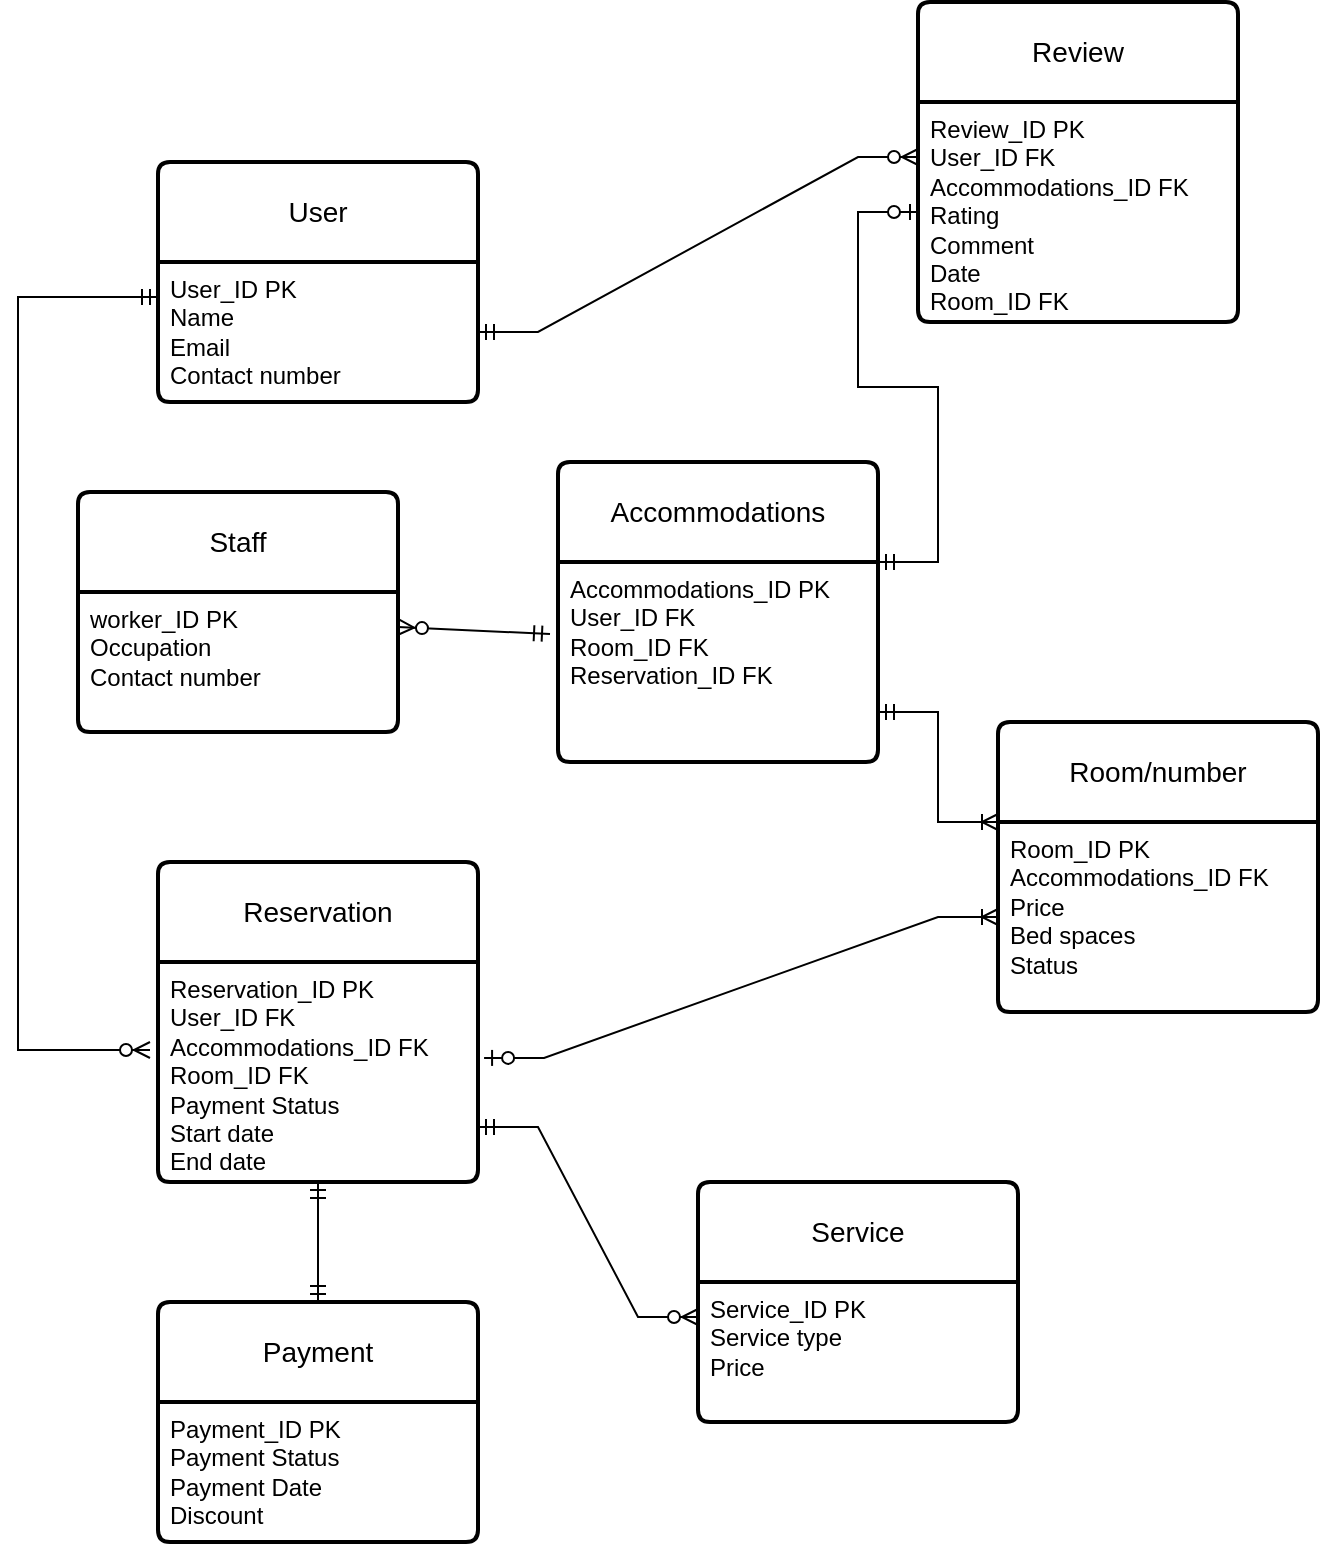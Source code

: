 <mxfile version="28.2.8">
  <diagram name="Страница — 1" id="WKN6_aHiLJ9qFVDw1uDE">
    <mxGraphModel dx="1426" dy="785" grid="1" gridSize="10" guides="1" tooltips="1" connect="1" arrows="1" fold="1" page="1" pageScale="1" pageWidth="827" pageHeight="1169" math="0" shadow="0">
      <root>
        <mxCell id="0" />
        <mxCell id="1" parent="0" />
        <mxCell id="iEVl-Ih44DvoOuaY-pbR-16" value="Room/number" style="swimlane;childLayout=stackLayout;horizontal=1;startSize=50;horizontalStack=0;rounded=1;fontSize=14;fontStyle=0;strokeWidth=2;resizeParent=0;resizeLast=1;shadow=0;dashed=0;align=center;arcSize=4;whiteSpace=wrap;html=1;" parent="1" vertex="1">
          <mxGeometry x="520" y="460" width="160" height="145" as="geometry" />
        </mxCell>
        <mxCell id="iEVl-Ih44DvoOuaY-pbR-17" value="Room_ID PK&lt;br&gt;Accommodations_ID FK&lt;br&gt;&lt;div&gt;Price&lt;/div&gt;&lt;div&gt;Bed spaces&lt;br&gt;Status&lt;/div&gt;" style="align=left;strokeColor=none;fillColor=none;spacingLeft=4;spacingRight=4;fontSize=12;verticalAlign=top;resizable=0;rotatable=0;part=1;html=1;whiteSpace=wrap;" parent="iEVl-Ih44DvoOuaY-pbR-16" vertex="1">
          <mxGeometry y="50" width="160" height="95" as="geometry" />
        </mxCell>
        <mxCell id="iEVl-Ih44DvoOuaY-pbR-20" value="Accommodations" style="swimlane;childLayout=stackLayout;horizontal=1;startSize=50;horizontalStack=0;rounded=1;fontSize=14;fontStyle=0;strokeWidth=2;resizeParent=0;resizeLast=1;shadow=0;dashed=0;align=center;arcSize=4;whiteSpace=wrap;html=1;" parent="1" vertex="1">
          <mxGeometry x="300" y="330" width="160" height="150" as="geometry" />
        </mxCell>
        <mxCell id="iEVl-Ih44DvoOuaY-pbR-21" value="Accommodations_ID PK&lt;br&gt;User_ID FK&lt;br&gt;Room_ID FK&lt;div&gt;Reservation_ID FK&lt;/div&gt;" style="align=left;strokeColor=none;fillColor=none;spacingLeft=4;spacingRight=4;fontSize=12;verticalAlign=top;resizable=0;rotatable=0;part=1;html=1;whiteSpace=wrap;" parent="iEVl-Ih44DvoOuaY-pbR-20" vertex="1">
          <mxGeometry y="50" width="160" height="100" as="geometry" />
        </mxCell>
        <mxCell id="iEVl-Ih44DvoOuaY-pbR-22" value="User" style="swimlane;childLayout=stackLayout;horizontal=1;startSize=50;horizontalStack=0;rounded=1;fontSize=14;fontStyle=0;strokeWidth=2;resizeParent=0;resizeLast=1;shadow=0;dashed=0;align=center;arcSize=4;whiteSpace=wrap;html=1;" parent="1" vertex="1">
          <mxGeometry x="100" y="180" width="160" height="120" as="geometry" />
        </mxCell>
        <mxCell id="iEVl-Ih44DvoOuaY-pbR-23" value="User_ID PK&lt;div&gt;Name&lt;br&gt;Email&lt;/div&gt;&lt;div&gt;Contact number&lt;/div&gt;" style="align=left;strokeColor=none;fillColor=none;spacingLeft=4;spacingRight=4;fontSize=12;verticalAlign=top;resizable=0;rotatable=0;part=1;html=1;whiteSpace=wrap;" parent="iEVl-Ih44DvoOuaY-pbR-22" vertex="1">
          <mxGeometry y="50" width="160" height="70" as="geometry" />
        </mxCell>
        <mxCell id="iEVl-Ih44DvoOuaY-pbR-24" value="Review" style="swimlane;childLayout=stackLayout;horizontal=1;startSize=50;horizontalStack=0;rounded=1;fontSize=14;fontStyle=0;strokeWidth=2;resizeParent=0;resizeLast=1;shadow=0;dashed=0;align=center;arcSize=4;whiteSpace=wrap;html=1;" parent="1" vertex="1">
          <mxGeometry x="480" y="100" width="160" height="160" as="geometry" />
        </mxCell>
        <mxCell id="iEVl-Ih44DvoOuaY-pbR-25" value="Review_ID PK&lt;br&gt;User_ID FK&lt;div&gt;Accommodations_ID FK&lt;br&gt;Rating&amp;nbsp;&lt;br&gt;Comment&lt;br&gt;Date&lt;/div&gt;&lt;div&gt;Room_ID FK&lt;/div&gt;" style="align=left;strokeColor=none;fillColor=none;spacingLeft=4;spacingRight=4;fontSize=12;verticalAlign=top;resizable=0;rotatable=0;part=1;html=1;whiteSpace=wrap;" parent="iEVl-Ih44DvoOuaY-pbR-24" vertex="1">
          <mxGeometry y="50" width="160" height="110" as="geometry" />
        </mxCell>
        <mxCell id="iEVl-Ih44DvoOuaY-pbR-26" value="Reservation" style="swimlane;childLayout=stackLayout;horizontal=1;startSize=50;horizontalStack=0;rounded=1;fontSize=14;fontStyle=0;strokeWidth=2;resizeParent=0;resizeLast=1;shadow=0;dashed=0;align=center;arcSize=4;whiteSpace=wrap;html=1;" parent="1" vertex="1">
          <mxGeometry x="100" y="530" width="160" height="160" as="geometry" />
        </mxCell>
        <mxCell id="iEVl-Ih44DvoOuaY-pbR-27" value="Reservation_ID PK&lt;div&gt;User_ID FK&lt;div&gt;Accommodations_ID FK&lt;/div&gt;&lt;div&gt;Room_ID FK&lt;br&gt;Payment Status&lt;/div&gt;&lt;div&gt;Start date&lt;br&gt;End date&lt;/div&gt;&lt;div&gt;&lt;br&gt;&lt;/div&gt;&lt;/div&gt;" style="align=left;strokeColor=none;fillColor=none;spacingLeft=4;spacingRight=4;fontSize=12;verticalAlign=top;resizable=0;rotatable=0;part=1;html=1;whiteSpace=wrap;" parent="iEVl-Ih44DvoOuaY-pbR-26" vertex="1">
          <mxGeometry y="50" width="160" height="110" as="geometry" />
        </mxCell>
        <mxCell id="S5Mm4gbxJ1xamlytZk4e-1" value="" style="edgeStyle=entityRelationEdgeStyle;fontSize=12;html=1;endArrow=ERoneToMany;startArrow=ERmandOne;rounded=0;exitX=1;exitY=0.75;exitDx=0;exitDy=0;entryX=0;entryY=0;entryDx=0;entryDy=0;" parent="1" source="iEVl-Ih44DvoOuaY-pbR-21" target="iEVl-Ih44DvoOuaY-pbR-17" edge="1">
          <mxGeometry width="100" height="100" relative="1" as="geometry">
            <mxPoint x="360" y="460" as="sourcePoint" />
            <mxPoint x="490" y="550" as="targetPoint" />
          </mxGeometry>
        </mxCell>
        <mxCell id="S5Mm4gbxJ1xamlytZk4e-2" value="" style="edgeStyle=entityRelationEdgeStyle;fontSize=12;html=1;endArrow=ERoneToMany;startArrow=ERzeroToOne;rounded=0;exitX=1.019;exitY=0.436;exitDx=0;exitDy=0;exitPerimeter=0;" parent="1" source="iEVl-Ih44DvoOuaY-pbR-27" target="iEVl-Ih44DvoOuaY-pbR-17" edge="1">
          <mxGeometry width="100" height="100" relative="1" as="geometry">
            <mxPoint x="360" y="460" as="sourcePoint" />
            <mxPoint x="460" y="360" as="targetPoint" />
          </mxGeometry>
        </mxCell>
        <mxCell id="S5Mm4gbxJ1xamlytZk4e-3" value="" style="edgeStyle=orthogonalEdgeStyle;fontSize=12;html=1;endArrow=ERzeroToMany;startArrow=ERmandOne;rounded=0;entryX=-0.025;entryY=0.4;entryDx=0;entryDy=0;exitX=0;exitY=0.25;exitDx=0;exitDy=0;entryPerimeter=0;" parent="1" source="iEVl-Ih44DvoOuaY-pbR-23" target="iEVl-Ih44DvoOuaY-pbR-27" edge="1">
          <mxGeometry width="100" height="100" relative="1" as="geometry">
            <mxPoint x="20" y="190" as="sourcePoint" />
            <mxPoint x="50" y="635" as="targetPoint" />
            <Array as="points">
              <mxPoint x="30" y="248" />
              <mxPoint x="30" y="624" />
            </Array>
          </mxGeometry>
        </mxCell>
        <mxCell id="S5Mm4gbxJ1xamlytZk4e-4" value="" style="edgeStyle=entityRelationEdgeStyle;fontSize=12;html=1;endArrow=ERzeroToOne;startArrow=ERmandOne;rounded=0;exitX=1;exitY=0;exitDx=0;exitDy=0;entryX=0;entryY=0.5;entryDx=0;entryDy=0;" parent="1" source="iEVl-Ih44DvoOuaY-pbR-21" target="iEVl-Ih44DvoOuaY-pbR-25" edge="1">
          <mxGeometry width="100" height="100" relative="1" as="geometry">
            <mxPoint x="360" y="460" as="sourcePoint" />
            <mxPoint x="460" y="360" as="targetPoint" />
          </mxGeometry>
        </mxCell>
        <mxCell id="6mBcJoQtj_8gOMgIsjSb-1" value="" style="edgeStyle=entityRelationEdgeStyle;fontSize=12;html=1;endArrow=ERzeroToMany;startArrow=ERmandOne;rounded=0;exitX=1;exitY=0.5;exitDx=0;exitDy=0;entryX=0;entryY=0.25;entryDx=0;entryDy=0;" parent="1" source="iEVl-Ih44DvoOuaY-pbR-23" target="iEVl-Ih44DvoOuaY-pbR-25" edge="1">
          <mxGeometry width="100" height="100" relative="1" as="geometry">
            <mxPoint x="310" y="260" as="sourcePoint" />
            <mxPoint x="410" y="220" as="targetPoint" />
          </mxGeometry>
        </mxCell>
        <mxCell id="TYVcf8ENeWnBeo322K8k-1" value="Payment" style="swimlane;childLayout=stackLayout;horizontal=1;startSize=50;horizontalStack=0;rounded=1;fontSize=14;fontStyle=0;strokeWidth=2;resizeParent=0;resizeLast=1;shadow=0;dashed=0;align=center;arcSize=4;whiteSpace=wrap;html=1;" vertex="1" parent="1">
          <mxGeometry x="100" y="750" width="160" height="120" as="geometry" />
        </mxCell>
        <mxCell id="TYVcf8ENeWnBeo322K8k-2" value="Payment_ID PK&lt;div&gt;Payment Status&lt;/div&gt;&lt;div&gt;Payment Date&lt;/div&gt;&lt;div&gt;Discount&lt;/div&gt;" style="align=left;strokeColor=none;fillColor=none;spacingLeft=4;spacingRight=4;fontSize=12;verticalAlign=top;resizable=0;rotatable=0;part=1;html=1;whiteSpace=wrap;" vertex="1" parent="TYVcf8ENeWnBeo322K8k-1">
          <mxGeometry y="50" width="160" height="70" as="geometry" />
        </mxCell>
        <mxCell id="TYVcf8ENeWnBeo322K8k-3" value="Staff" style="swimlane;childLayout=stackLayout;horizontal=1;startSize=50;horizontalStack=0;rounded=1;fontSize=14;fontStyle=0;strokeWidth=2;resizeParent=0;resizeLast=1;shadow=0;dashed=0;align=center;arcSize=4;whiteSpace=wrap;html=1;" vertex="1" parent="1">
          <mxGeometry x="60" y="345" width="160" height="120" as="geometry" />
        </mxCell>
        <mxCell id="TYVcf8ENeWnBeo322K8k-4" value="worker_ID PK&lt;div&gt;Occupation&lt;br&gt;Contact number&lt;br&gt;&lt;div&gt;&lt;br&gt;&lt;/div&gt;&lt;/div&gt;" style="align=left;strokeColor=none;fillColor=none;spacingLeft=4;spacingRight=4;fontSize=12;verticalAlign=top;resizable=0;rotatable=0;part=1;html=1;whiteSpace=wrap;" vertex="1" parent="TYVcf8ENeWnBeo322K8k-3">
          <mxGeometry y="50" width="160" height="70" as="geometry" />
        </mxCell>
        <mxCell id="TYVcf8ENeWnBeo322K8k-5" value="Service" style="swimlane;childLayout=stackLayout;horizontal=1;startSize=50;horizontalStack=0;rounded=1;fontSize=14;fontStyle=0;strokeWidth=2;resizeParent=0;resizeLast=1;shadow=0;dashed=0;align=center;arcSize=4;whiteSpace=wrap;html=1;" vertex="1" parent="1">
          <mxGeometry x="370" y="690" width="160" height="120" as="geometry" />
        </mxCell>
        <mxCell id="TYVcf8ENeWnBeo322K8k-6" value="Service_ID PK&lt;br&gt;Service type&lt;br&gt;Price" style="align=left;strokeColor=none;fillColor=none;spacingLeft=4;spacingRight=4;fontSize=12;verticalAlign=top;resizable=0;rotatable=0;part=1;html=1;whiteSpace=wrap;" vertex="1" parent="TYVcf8ENeWnBeo322K8k-5">
          <mxGeometry y="50" width="160" height="70" as="geometry" />
        </mxCell>
        <mxCell id="TYVcf8ENeWnBeo322K8k-7" value="" style="fontSize=12;html=1;endArrow=ERzeroToMany;startArrow=ERmandOne;rounded=0;entryX=1;entryY=0.25;entryDx=0;entryDy=0;exitX=-0.025;exitY=0.36;exitDx=0;exitDy=0;exitPerimeter=0;" edge="1" parent="1" source="iEVl-Ih44DvoOuaY-pbR-21" target="TYVcf8ENeWnBeo322K8k-4">
          <mxGeometry width="100" height="100" relative="1" as="geometry">
            <mxPoint x="290" y="420" as="sourcePoint" />
            <mxPoint x="259" y="300" as="targetPoint" />
          </mxGeometry>
        </mxCell>
        <mxCell id="TYVcf8ENeWnBeo322K8k-8" value="" style="fontSize=12;html=1;endArrow=ERmandOne;startArrow=ERmandOne;rounded=0;exitX=0.5;exitY=0;exitDx=0;exitDy=0;entryX=0.5;entryY=1;entryDx=0;entryDy=0;" edge="1" parent="1" source="TYVcf8ENeWnBeo322K8k-1" target="iEVl-Ih44DvoOuaY-pbR-27">
          <mxGeometry width="100" height="100" relative="1" as="geometry">
            <mxPoint x="360" y="550" as="sourcePoint" />
            <mxPoint x="460" y="450" as="targetPoint" />
          </mxGeometry>
        </mxCell>
        <mxCell id="TYVcf8ENeWnBeo322K8k-9" value="" style="edgeStyle=entityRelationEdgeStyle;fontSize=12;html=1;endArrow=ERzeroToMany;startArrow=ERmandOne;rounded=0;exitX=1;exitY=0.75;exitDx=0;exitDy=0;entryX=0;entryY=0.25;entryDx=0;entryDy=0;" edge="1" parent="1" source="iEVl-Ih44DvoOuaY-pbR-27" target="TYVcf8ENeWnBeo322K8k-6">
          <mxGeometry width="100" height="100" relative="1" as="geometry">
            <mxPoint x="270" y="740" as="sourcePoint" />
            <mxPoint x="370" y="640" as="targetPoint" />
          </mxGeometry>
        </mxCell>
      </root>
    </mxGraphModel>
  </diagram>
</mxfile>
